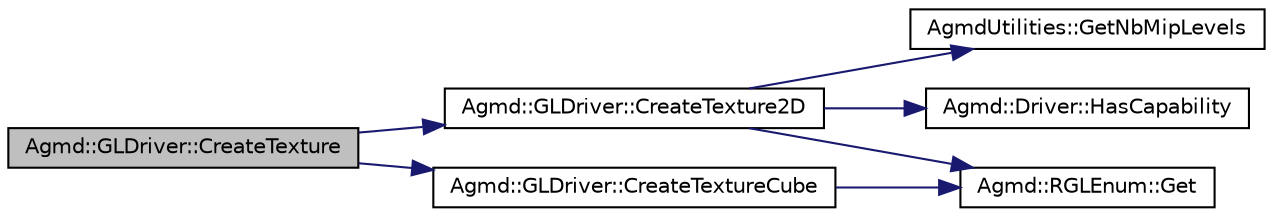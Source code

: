 digraph "Agmd::GLDriver::CreateTexture"
{
  edge [fontname="Helvetica",fontsize="10",labelfontname="Helvetica",labelfontsize="10"];
  node [fontname="Helvetica",fontsize="10",shape=record];
  rankdir="LR";
  Node1 [label="Agmd::GLDriver::CreateTexture",height=0.2,width=0.4,color="black", fillcolor="grey75", style="filled" fontcolor="black"];
  Node1 -> Node2 [color="midnightblue",fontsize="10",style="solid",fontname="Helvetica"];
  Node2 [label="Agmd::GLDriver::CreateTexture2D",height=0.2,width=0.4,color="black", fillcolor="white", style="filled",URL="$class_agmd_1_1_g_l_driver.html#a3cda774b7cc45aab379127e3ed26e291"];
  Node2 -> Node3 [color="midnightblue",fontsize="10",style="solid",fontname="Helvetica"];
  Node3 [label="AgmdUtilities::GetNbMipLevels",height=0.2,width=0.4,color="black", fillcolor="white", style="filled",URL="$namespace_agmd_utilities.html#abbfb5d5d6e22b6414f443cfffd0307ce"];
  Node2 -> Node4 [color="midnightblue",fontsize="10",style="solid",fontname="Helvetica"];
  Node4 [label="Agmd::Driver::HasCapability",height=0.2,width=0.4,color="black", fillcolor="white", style="filled",URL="$class_agmd_1_1_driver.html#ac97e6ae7ed4b0e1bfe6905c3ac2642d2"];
  Node2 -> Node5 [color="midnightblue",fontsize="10",style="solid",fontname="Helvetica"];
  Node5 [label="Agmd::RGLEnum::Get",height=0.2,width=0.4,color="black", fillcolor="white", style="filled",URL="$class_agmd_1_1_r_g_l_enum.html#a068b1f934454cf573d301c7375b4e431"];
  Node1 -> Node6 [color="midnightblue",fontsize="10",style="solid",fontname="Helvetica"];
  Node6 [label="Agmd::GLDriver::CreateTextureCube",height=0.2,width=0.4,color="black", fillcolor="white", style="filled",URL="$class_agmd_1_1_g_l_driver.html#aababdfe93bce46a06ac61d78d9afc1c4"];
  Node6 -> Node5 [color="midnightblue",fontsize="10",style="solid",fontname="Helvetica"];
}
